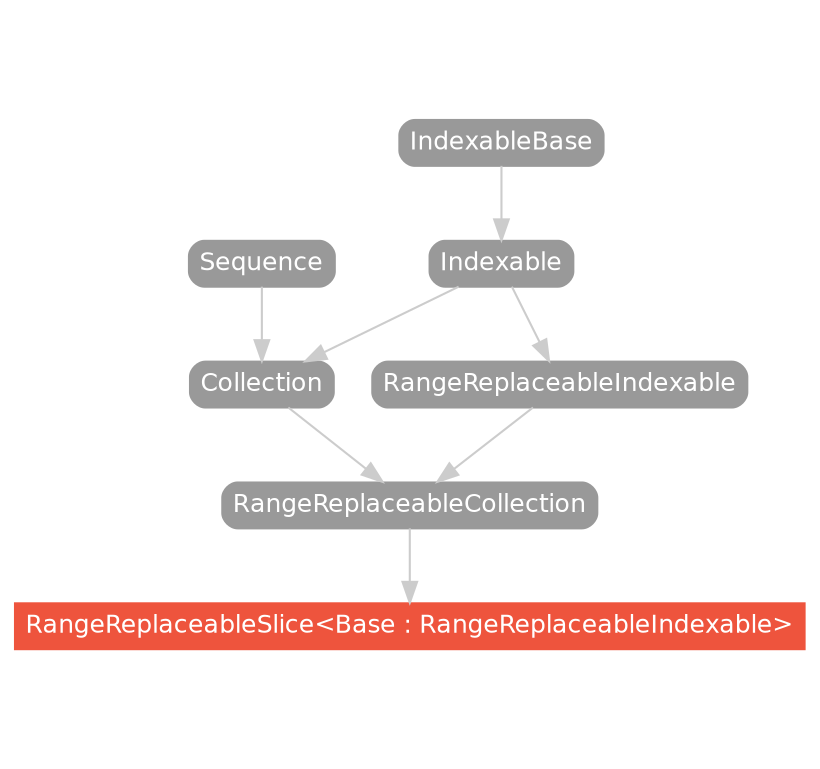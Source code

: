 strict digraph "RangeReplaceableSlice<Base : RangeReplaceableIndexable> - Type Hierarchy - SwiftDoc.org" {
    pad="0.1,0.8"
    node [shape=box, style="filled,rounded", color="#999999", fillcolor="#999999", fontcolor=white, fontname=Helvetica, fontnames="Helvetica,sansserif", fontsize=12, margin="0.07,0.05", height="0.3"]
    edge [color="#cccccc"]
    "Collection" [URL="/protocol/Collection/hierarchy/"]
    "Indexable" [URL="/protocol/Indexable/hierarchy/"]
    "IndexableBase" [URL="/protocol/IndexableBase/hierarchy/"]
    "RangeReplaceableCollection" [URL="/protocol/RangeReplaceableCollection/hierarchy/"]
    "RangeReplaceableIndexable" [URL="/protocol/RangeReplaceableIndexable/hierarchy/"]
    "RangeReplaceableSlice<Base : RangeReplaceableIndexable>" [URL="/type/RangeReplaceableSlice/", style="filled", fillcolor="#ee543d", color="#ee543d"]
    "Sequence" [URL="/protocol/Sequence/hierarchy/"]    "RangeReplaceableCollection" -> "RangeReplaceableSlice<Base : RangeReplaceableIndexable>"
    "RangeReplaceableIndexable" -> "RangeReplaceableCollection"
    "Collection" -> "RangeReplaceableCollection"
    "Indexable" -> "RangeReplaceableIndexable"
    "IndexableBase" -> "Indexable"
    "Indexable" -> "Collection"
    "Sequence" -> "Collection"
    "IndexableBase" -> "Indexable"
    subgraph Types {
        rank = max; "RangeReplaceableSlice<Base : RangeReplaceableIndexable>";
    }
}